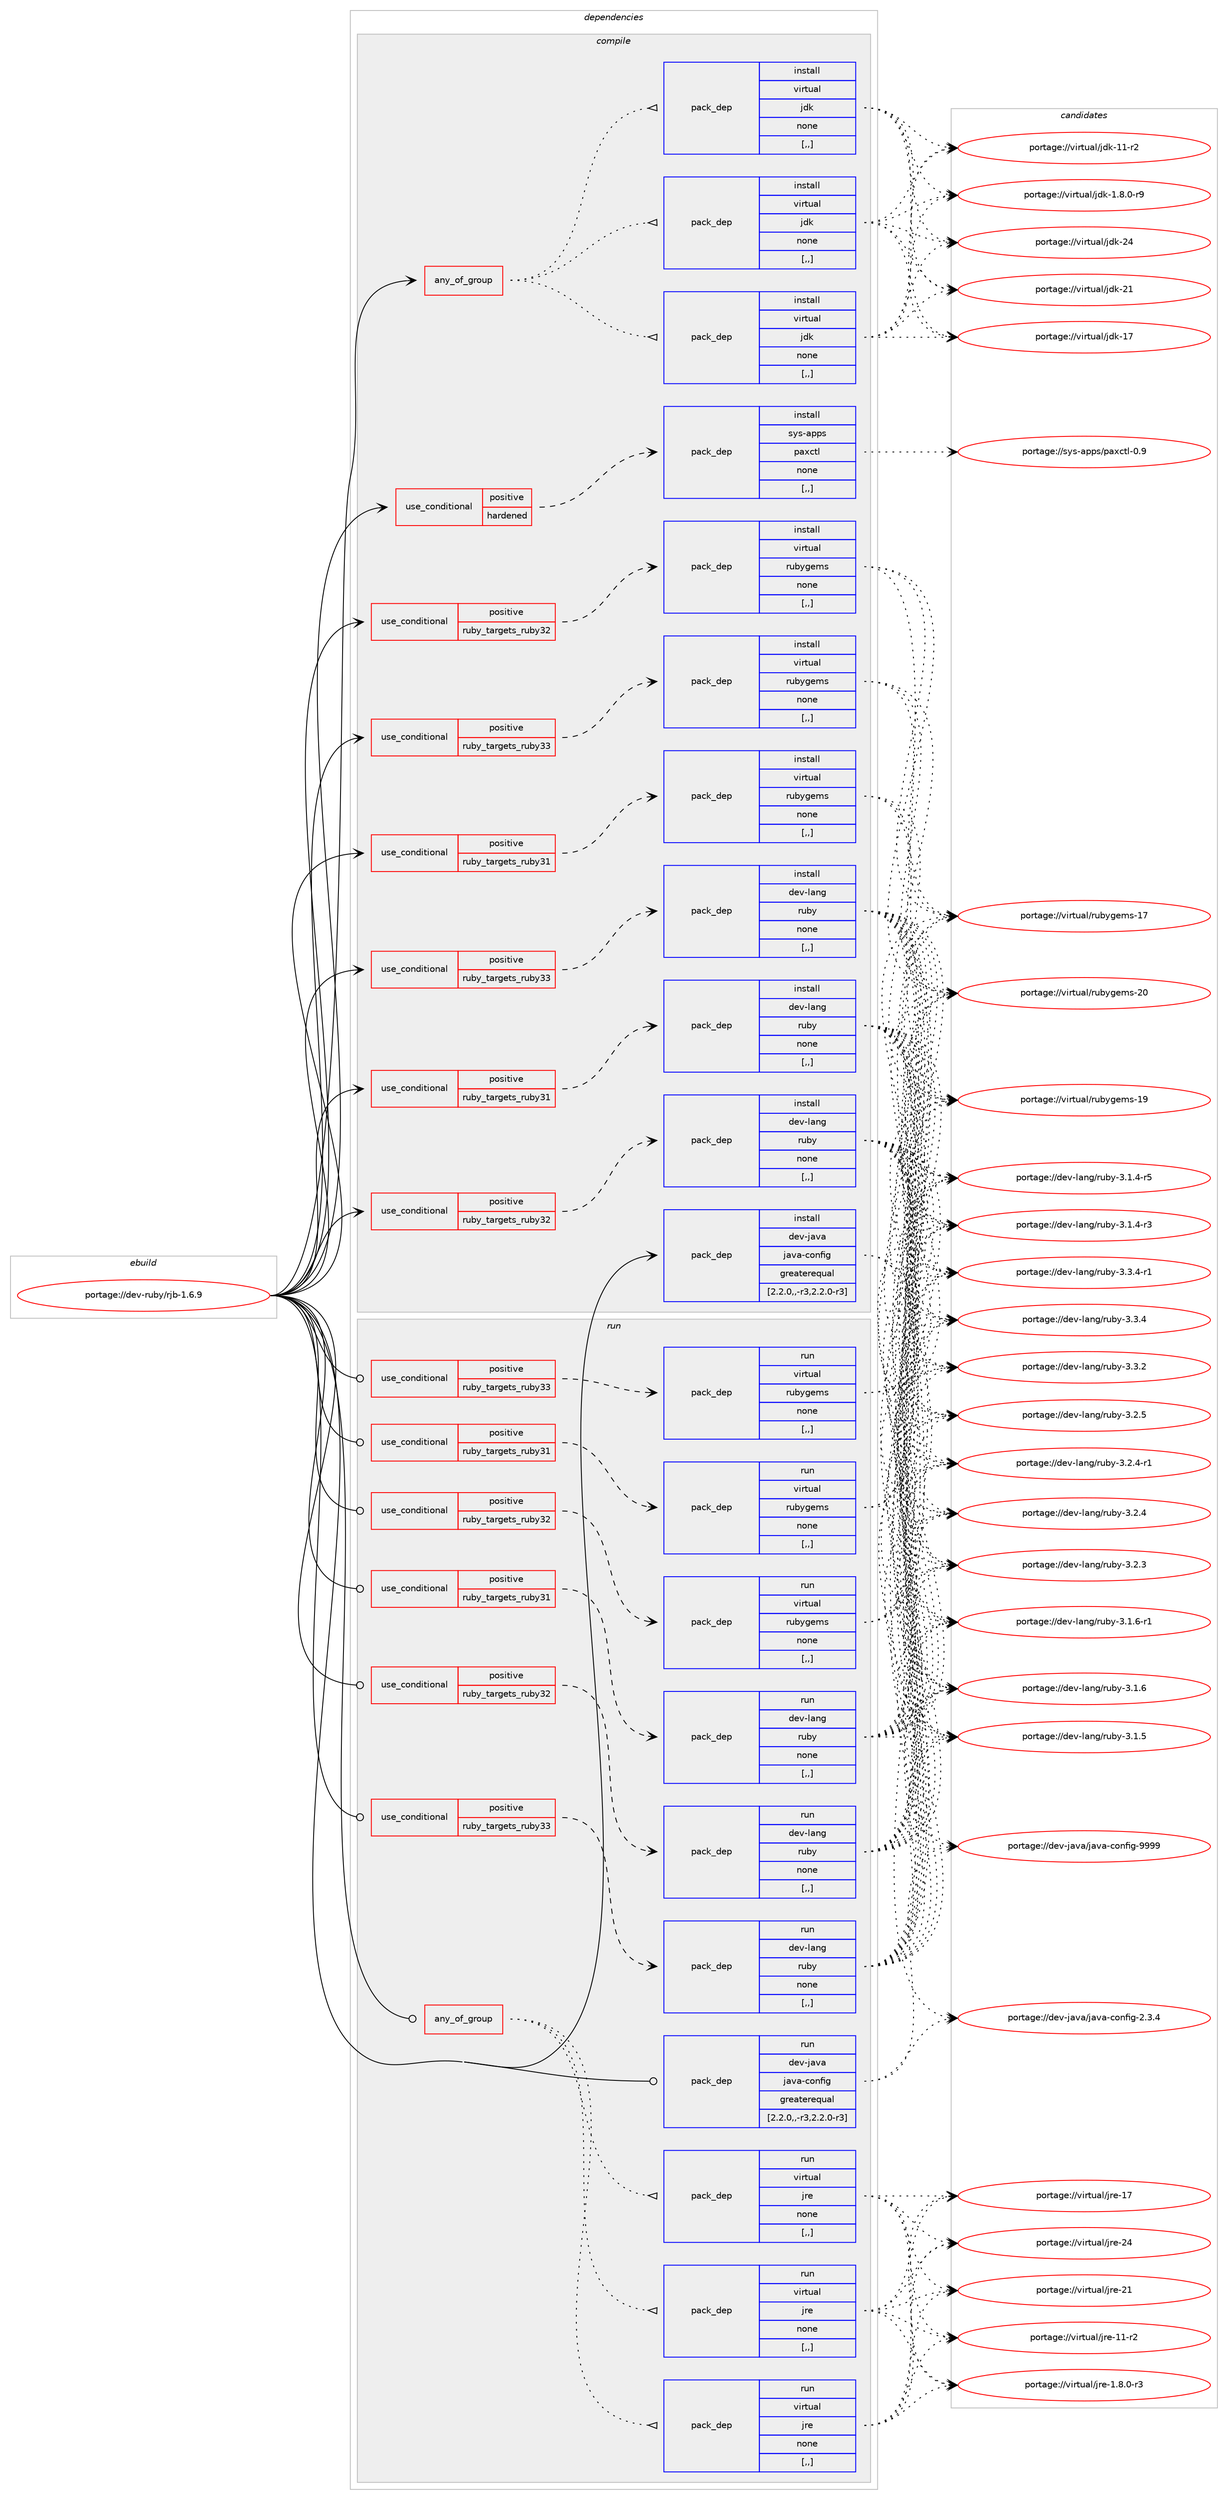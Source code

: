 digraph prolog {

# *************
# Graph options
# *************

newrank=true;
concentrate=true;
compound=true;
graph [rankdir=LR,fontname=Helvetica,fontsize=10,ranksep=1.5];#, ranksep=2.5, nodesep=0.2];
edge  [arrowhead=vee];
node  [fontname=Helvetica,fontsize=10];

# **********
# The ebuild
# **********

subgraph cluster_leftcol {
color=gray;
label=<<i>ebuild</i>>;
id [label="portage://dev-ruby/rjb-1.6.9", color=red, width=4, href="../dev-ruby/rjb-1.6.9.svg"];
}

# ****************
# The dependencies
# ****************

subgraph cluster_midcol {
color=gray;
label=<<i>dependencies</i>>;
subgraph cluster_compile {
fillcolor="#eeeeee";
style=filled;
label=<<i>compile</i>>;
subgraph any1207 {
dependency198738 [label=<<TABLE BORDER="0" CELLBORDER="1" CELLSPACING="0" CELLPADDING="4"><TR><TD CELLPADDING="10">any_of_group</TD></TR></TABLE>>, shape=none, color=red];subgraph pack142828 {
dependency198739 [label=<<TABLE BORDER="0" CELLBORDER="1" CELLSPACING="0" CELLPADDING="4" WIDTH="220"><TR><TD ROWSPAN="6" CELLPADDING="30">pack_dep</TD></TR><TR><TD WIDTH="110">install</TD></TR><TR><TD>virtual</TD></TR><TR><TD>jdk</TD></TR><TR><TD>none</TD></TR><TR><TD>[,,]</TD></TR></TABLE>>, shape=none, color=blue];
}
dependency198738:e -> dependency198739:w [weight=20,style="dotted",arrowhead="oinv"];
subgraph pack142829 {
dependency198740 [label=<<TABLE BORDER="0" CELLBORDER="1" CELLSPACING="0" CELLPADDING="4" WIDTH="220"><TR><TD ROWSPAN="6" CELLPADDING="30">pack_dep</TD></TR><TR><TD WIDTH="110">install</TD></TR><TR><TD>virtual</TD></TR><TR><TD>jdk</TD></TR><TR><TD>none</TD></TR><TR><TD>[,,]</TD></TR></TABLE>>, shape=none, color=blue];
}
dependency198738:e -> dependency198740:w [weight=20,style="dotted",arrowhead="oinv"];
subgraph pack142830 {
dependency198741 [label=<<TABLE BORDER="0" CELLBORDER="1" CELLSPACING="0" CELLPADDING="4" WIDTH="220"><TR><TD ROWSPAN="6" CELLPADDING="30">pack_dep</TD></TR><TR><TD WIDTH="110">install</TD></TR><TR><TD>virtual</TD></TR><TR><TD>jdk</TD></TR><TR><TD>none</TD></TR><TR><TD>[,,]</TD></TR></TABLE>>, shape=none, color=blue];
}
dependency198738:e -> dependency198741:w [weight=20,style="dotted",arrowhead="oinv"];
}
id:e -> dependency198738:w [weight=20,style="solid",arrowhead="vee"];
subgraph cond54553 {
dependency198742 [label=<<TABLE BORDER="0" CELLBORDER="1" CELLSPACING="0" CELLPADDING="4"><TR><TD ROWSPAN="3" CELLPADDING="10">use_conditional</TD></TR><TR><TD>positive</TD></TR><TR><TD>hardened</TD></TR></TABLE>>, shape=none, color=red];
subgraph pack142831 {
dependency198743 [label=<<TABLE BORDER="0" CELLBORDER="1" CELLSPACING="0" CELLPADDING="4" WIDTH="220"><TR><TD ROWSPAN="6" CELLPADDING="30">pack_dep</TD></TR><TR><TD WIDTH="110">install</TD></TR><TR><TD>sys-apps</TD></TR><TR><TD>paxctl</TD></TR><TR><TD>none</TD></TR><TR><TD>[,,]</TD></TR></TABLE>>, shape=none, color=blue];
}
dependency198742:e -> dependency198743:w [weight=20,style="dashed",arrowhead="vee"];
}
id:e -> dependency198742:w [weight=20,style="solid",arrowhead="vee"];
subgraph cond54554 {
dependency198744 [label=<<TABLE BORDER="0" CELLBORDER="1" CELLSPACING="0" CELLPADDING="4"><TR><TD ROWSPAN="3" CELLPADDING="10">use_conditional</TD></TR><TR><TD>positive</TD></TR><TR><TD>ruby_targets_ruby31</TD></TR></TABLE>>, shape=none, color=red];
subgraph pack142832 {
dependency198745 [label=<<TABLE BORDER="0" CELLBORDER="1" CELLSPACING="0" CELLPADDING="4" WIDTH="220"><TR><TD ROWSPAN="6" CELLPADDING="30">pack_dep</TD></TR><TR><TD WIDTH="110">install</TD></TR><TR><TD>dev-lang</TD></TR><TR><TD>ruby</TD></TR><TR><TD>none</TD></TR><TR><TD>[,,]</TD></TR></TABLE>>, shape=none, color=blue];
}
dependency198744:e -> dependency198745:w [weight=20,style="dashed",arrowhead="vee"];
}
id:e -> dependency198744:w [weight=20,style="solid",arrowhead="vee"];
subgraph cond54555 {
dependency198746 [label=<<TABLE BORDER="0" CELLBORDER="1" CELLSPACING="0" CELLPADDING="4"><TR><TD ROWSPAN="3" CELLPADDING="10">use_conditional</TD></TR><TR><TD>positive</TD></TR><TR><TD>ruby_targets_ruby31</TD></TR></TABLE>>, shape=none, color=red];
subgraph pack142833 {
dependency198747 [label=<<TABLE BORDER="0" CELLBORDER="1" CELLSPACING="0" CELLPADDING="4" WIDTH="220"><TR><TD ROWSPAN="6" CELLPADDING="30">pack_dep</TD></TR><TR><TD WIDTH="110">install</TD></TR><TR><TD>virtual</TD></TR><TR><TD>rubygems</TD></TR><TR><TD>none</TD></TR><TR><TD>[,,]</TD></TR></TABLE>>, shape=none, color=blue];
}
dependency198746:e -> dependency198747:w [weight=20,style="dashed",arrowhead="vee"];
}
id:e -> dependency198746:w [weight=20,style="solid",arrowhead="vee"];
subgraph cond54556 {
dependency198748 [label=<<TABLE BORDER="0" CELLBORDER="1" CELLSPACING="0" CELLPADDING="4"><TR><TD ROWSPAN="3" CELLPADDING="10">use_conditional</TD></TR><TR><TD>positive</TD></TR><TR><TD>ruby_targets_ruby32</TD></TR></TABLE>>, shape=none, color=red];
subgraph pack142834 {
dependency198749 [label=<<TABLE BORDER="0" CELLBORDER="1" CELLSPACING="0" CELLPADDING="4" WIDTH="220"><TR><TD ROWSPAN="6" CELLPADDING="30">pack_dep</TD></TR><TR><TD WIDTH="110">install</TD></TR><TR><TD>dev-lang</TD></TR><TR><TD>ruby</TD></TR><TR><TD>none</TD></TR><TR><TD>[,,]</TD></TR></TABLE>>, shape=none, color=blue];
}
dependency198748:e -> dependency198749:w [weight=20,style="dashed",arrowhead="vee"];
}
id:e -> dependency198748:w [weight=20,style="solid",arrowhead="vee"];
subgraph cond54557 {
dependency198750 [label=<<TABLE BORDER="0" CELLBORDER="1" CELLSPACING="0" CELLPADDING="4"><TR><TD ROWSPAN="3" CELLPADDING="10">use_conditional</TD></TR><TR><TD>positive</TD></TR><TR><TD>ruby_targets_ruby32</TD></TR></TABLE>>, shape=none, color=red];
subgraph pack142835 {
dependency198751 [label=<<TABLE BORDER="0" CELLBORDER="1" CELLSPACING="0" CELLPADDING="4" WIDTH="220"><TR><TD ROWSPAN="6" CELLPADDING="30">pack_dep</TD></TR><TR><TD WIDTH="110">install</TD></TR><TR><TD>virtual</TD></TR><TR><TD>rubygems</TD></TR><TR><TD>none</TD></TR><TR><TD>[,,]</TD></TR></TABLE>>, shape=none, color=blue];
}
dependency198750:e -> dependency198751:w [weight=20,style="dashed",arrowhead="vee"];
}
id:e -> dependency198750:w [weight=20,style="solid",arrowhead="vee"];
subgraph cond54558 {
dependency198752 [label=<<TABLE BORDER="0" CELLBORDER="1" CELLSPACING="0" CELLPADDING="4"><TR><TD ROWSPAN="3" CELLPADDING="10">use_conditional</TD></TR><TR><TD>positive</TD></TR><TR><TD>ruby_targets_ruby33</TD></TR></TABLE>>, shape=none, color=red];
subgraph pack142836 {
dependency198753 [label=<<TABLE BORDER="0" CELLBORDER="1" CELLSPACING="0" CELLPADDING="4" WIDTH="220"><TR><TD ROWSPAN="6" CELLPADDING="30">pack_dep</TD></TR><TR><TD WIDTH="110">install</TD></TR><TR><TD>dev-lang</TD></TR><TR><TD>ruby</TD></TR><TR><TD>none</TD></TR><TR><TD>[,,]</TD></TR></TABLE>>, shape=none, color=blue];
}
dependency198752:e -> dependency198753:w [weight=20,style="dashed",arrowhead="vee"];
}
id:e -> dependency198752:w [weight=20,style="solid",arrowhead="vee"];
subgraph cond54559 {
dependency198754 [label=<<TABLE BORDER="0" CELLBORDER="1" CELLSPACING="0" CELLPADDING="4"><TR><TD ROWSPAN="3" CELLPADDING="10">use_conditional</TD></TR><TR><TD>positive</TD></TR><TR><TD>ruby_targets_ruby33</TD></TR></TABLE>>, shape=none, color=red];
subgraph pack142837 {
dependency198755 [label=<<TABLE BORDER="0" CELLBORDER="1" CELLSPACING="0" CELLPADDING="4" WIDTH="220"><TR><TD ROWSPAN="6" CELLPADDING="30">pack_dep</TD></TR><TR><TD WIDTH="110">install</TD></TR><TR><TD>virtual</TD></TR><TR><TD>rubygems</TD></TR><TR><TD>none</TD></TR><TR><TD>[,,]</TD></TR></TABLE>>, shape=none, color=blue];
}
dependency198754:e -> dependency198755:w [weight=20,style="dashed",arrowhead="vee"];
}
id:e -> dependency198754:w [weight=20,style="solid",arrowhead="vee"];
subgraph pack142838 {
dependency198756 [label=<<TABLE BORDER="0" CELLBORDER="1" CELLSPACING="0" CELLPADDING="4" WIDTH="220"><TR><TD ROWSPAN="6" CELLPADDING="30">pack_dep</TD></TR><TR><TD WIDTH="110">install</TD></TR><TR><TD>dev-java</TD></TR><TR><TD>java-config</TD></TR><TR><TD>greaterequal</TD></TR><TR><TD>[2.2.0,,-r3,2.2.0-r3]</TD></TR></TABLE>>, shape=none, color=blue];
}
id:e -> dependency198756:w [weight=20,style="solid",arrowhead="vee"];
}
subgraph cluster_compileandrun {
fillcolor="#eeeeee";
style=filled;
label=<<i>compile and run</i>>;
}
subgraph cluster_run {
fillcolor="#eeeeee";
style=filled;
label=<<i>run</i>>;
subgraph any1208 {
dependency198757 [label=<<TABLE BORDER="0" CELLBORDER="1" CELLSPACING="0" CELLPADDING="4"><TR><TD CELLPADDING="10">any_of_group</TD></TR></TABLE>>, shape=none, color=red];subgraph pack142839 {
dependency198758 [label=<<TABLE BORDER="0" CELLBORDER="1" CELLSPACING="0" CELLPADDING="4" WIDTH="220"><TR><TD ROWSPAN="6" CELLPADDING="30">pack_dep</TD></TR><TR><TD WIDTH="110">run</TD></TR><TR><TD>virtual</TD></TR><TR><TD>jre</TD></TR><TR><TD>none</TD></TR><TR><TD>[,,]</TD></TR></TABLE>>, shape=none, color=blue];
}
dependency198757:e -> dependency198758:w [weight=20,style="dotted",arrowhead="oinv"];
subgraph pack142840 {
dependency198759 [label=<<TABLE BORDER="0" CELLBORDER="1" CELLSPACING="0" CELLPADDING="4" WIDTH="220"><TR><TD ROWSPAN="6" CELLPADDING="30">pack_dep</TD></TR><TR><TD WIDTH="110">run</TD></TR><TR><TD>virtual</TD></TR><TR><TD>jre</TD></TR><TR><TD>none</TD></TR><TR><TD>[,,]</TD></TR></TABLE>>, shape=none, color=blue];
}
dependency198757:e -> dependency198759:w [weight=20,style="dotted",arrowhead="oinv"];
subgraph pack142841 {
dependency198760 [label=<<TABLE BORDER="0" CELLBORDER="1" CELLSPACING="0" CELLPADDING="4" WIDTH="220"><TR><TD ROWSPAN="6" CELLPADDING="30">pack_dep</TD></TR><TR><TD WIDTH="110">run</TD></TR><TR><TD>virtual</TD></TR><TR><TD>jre</TD></TR><TR><TD>none</TD></TR><TR><TD>[,,]</TD></TR></TABLE>>, shape=none, color=blue];
}
dependency198757:e -> dependency198760:w [weight=20,style="dotted",arrowhead="oinv"];
}
id:e -> dependency198757:w [weight=20,style="solid",arrowhead="odot"];
subgraph cond54560 {
dependency198761 [label=<<TABLE BORDER="0" CELLBORDER="1" CELLSPACING="0" CELLPADDING="4"><TR><TD ROWSPAN="3" CELLPADDING="10">use_conditional</TD></TR><TR><TD>positive</TD></TR><TR><TD>ruby_targets_ruby31</TD></TR></TABLE>>, shape=none, color=red];
subgraph pack142842 {
dependency198762 [label=<<TABLE BORDER="0" CELLBORDER="1" CELLSPACING="0" CELLPADDING="4" WIDTH="220"><TR><TD ROWSPAN="6" CELLPADDING="30">pack_dep</TD></TR><TR><TD WIDTH="110">run</TD></TR><TR><TD>dev-lang</TD></TR><TR><TD>ruby</TD></TR><TR><TD>none</TD></TR><TR><TD>[,,]</TD></TR></TABLE>>, shape=none, color=blue];
}
dependency198761:e -> dependency198762:w [weight=20,style="dashed",arrowhead="vee"];
}
id:e -> dependency198761:w [weight=20,style="solid",arrowhead="odot"];
subgraph cond54561 {
dependency198763 [label=<<TABLE BORDER="0" CELLBORDER="1" CELLSPACING="0" CELLPADDING="4"><TR><TD ROWSPAN="3" CELLPADDING="10">use_conditional</TD></TR><TR><TD>positive</TD></TR><TR><TD>ruby_targets_ruby31</TD></TR></TABLE>>, shape=none, color=red];
subgraph pack142843 {
dependency198764 [label=<<TABLE BORDER="0" CELLBORDER="1" CELLSPACING="0" CELLPADDING="4" WIDTH="220"><TR><TD ROWSPAN="6" CELLPADDING="30">pack_dep</TD></TR><TR><TD WIDTH="110">run</TD></TR><TR><TD>virtual</TD></TR><TR><TD>rubygems</TD></TR><TR><TD>none</TD></TR><TR><TD>[,,]</TD></TR></TABLE>>, shape=none, color=blue];
}
dependency198763:e -> dependency198764:w [weight=20,style="dashed",arrowhead="vee"];
}
id:e -> dependency198763:w [weight=20,style="solid",arrowhead="odot"];
subgraph cond54562 {
dependency198765 [label=<<TABLE BORDER="0" CELLBORDER="1" CELLSPACING="0" CELLPADDING="4"><TR><TD ROWSPAN="3" CELLPADDING="10">use_conditional</TD></TR><TR><TD>positive</TD></TR><TR><TD>ruby_targets_ruby32</TD></TR></TABLE>>, shape=none, color=red];
subgraph pack142844 {
dependency198766 [label=<<TABLE BORDER="0" CELLBORDER="1" CELLSPACING="0" CELLPADDING="4" WIDTH="220"><TR><TD ROWSPAN="6" CELLPADDING="30">pack_dep</TD></TR><TR><TD WIDTH="110">run</TD></TR><TR><TD>dev-lang</TD></TR><TR><TD>ruby</TD></TR><TR><TD>none</TD></TR><TR><TD>[,,]</TD></TR></TABLE>>, shape=none, color=blue];
}
dependency198765:e -> dependency198766:w [weight=20,style="dashed",arrowhead="vee"];
}
id:e -> dependency198765:w [weight=20,style="solid",arrowhead="odot"];
subgraph cond54563 {
dependency198767 [label=<<TABLE BORDER="0" CELLBORDER="1" CELLSPACING="0" CELLPADDING="4"><TR><TD ROWSPAN="3" CELLPADDING="10">use_conditional</TD></TR><TR><TD>positive</TD></TR><TR><TD>ruby_targets_ruby32</TD></TR></TABLE>>, shape=none, color=red];
subgraph pack142845 {
dependency198768 [label=<<TABLE BORDER="0" CELLBORDER="1" CELLSPACING="0" CELLPADDING="4" WIDTH="220"><TR><TD ROWSPAN="6" CELLPADDING="30">pack_dep</TD></TR><TR><TD WIDTH="110">run</TD></TR><TR><TD>virtual</TD></TR><TR><TD>rubygems</TD></TR><TR><TD>none</TD></TR><TR><TD>[,,]</TD></TR></TABLE>>, shape=none, color=blue];
}
dependency198767:e -> dependency198768:w [weight=20,style="dashed",arrowhead="vee"];
}
id:e -> dependency198767:w [weight=20,style="solid",arrowhead="odot"];
subgraph cond54564 {
dependency198769 [label=<<TABLE BORDER="0" CELLBORDER="1" CELLSPACING="0" CELLPADDING="4"><TR><TD ROWSPAN="3" CELLPADDING="10">use_conditional</TD></TR><TR><TD>positive</TD></TR><TR><TD>ruby_targets_ruby33</TD></TR></TABLE>>, shape=none, color=red];
subgraph pack142846 {
dependency198770 [label=<<TABLE BORDER="0" CELLBORDER="1" CELLSPACING="0" CELLPADDING="4" WIDTH="220"><TR><TD ROWSPAN="6" CELLPADDING="30">pack_dep</TD></TR><TR><TD WIDTH="110">run</TD></TR><TR><TD>dev-lang</TD></TR><TR><TD>ruby</TD></TR><TR><TD>none</TD></TR><TR><TD>[,,]</TD></TR></TABLE>>, shape=none, color=blue];
}
dependency198769:e -> dependency198770:w [weight=20,style="dashed",arrowhead="vee"];
}
id:e -> dependency198769:w [weight=20,style="solid",arrowhead="odot"];
subgraph cond54565 {
dependency198771 [label=<<TABLE BORDER="0" CELLBORDER="1" CELLSPACING="0" CELLPADDING="4"><TR><TD ROWSPAN="3" CELLPADDING="10">use_conditional</TD></TR><TR><TD>positive</TD></TR><TR><TD>ruby_targets_ruby33</TD></TR></TABLE>>, shape=none, color=red];
subgraph pack142847 {
dependency198772 [label=<<TABLE BORDER="0" CELLBORDER="1" CELLSPACING="0" CELLPADDING="4" WIDTH="220"><TR><TD ROWSPAN="6" CELLPADDING="30">pack_dep</TD></TR><TR><TD WIDTH="110">run</TD></TR><TR><TD>virtual</TD></TR><TR><TD>rubygems</TD></TR><TR><TD>none</TD></TR><TR><TD>[,,]</TD></TR></TABLE>>, shape=none, color=blue];
}
dependency198771:e -> dependency198772:w [weight=20,style="dashed",arrowhead="vee"];
}
id:e -> dependency198771:w [weight=20,style="solid",arrowhead="odot"];
subgraph pack142848 {
dependency198773 [label=<<TABLE BORDER="0" CELLBORDER="1" CELLSPACING="0" CELLPADDING="4" WIDTH="220"><TR><TD ROWSPAN="6" CELLPADDING="30">pack_dep</TD></TR><TR><TD WIDTH="110">run</TD></TR><TR><TD>dev-java</TD></TR><TR><TD>java-config</TD></TR><TR><TD>greaterequal</TD></TR><TR><TD>[2.2.0,,-r3,2.2.0-r3]</TD></TR></TABLE>>, shape=none, color=blue];
}
id:e -> dependency198773:w [weight=20,style="solid",arrowhead="odot"];
}
}

# **************
# The candidates
# **************

subgraph cluster_choices {
rank=same;
color=gray;
label=<<i>candidates</i>>;

subgraph choice142828 {
color=black;
nodesep=1;
choice1181051141161179710847106100107455052 [label="portage://virtual/jdk-24", color=red, width=4,href="../virtual/jdk-24.svg"];
choice1181051141161179710847106100107455049 [label="portage://virtual/jdk-21", color=red, width=4,href="../virtual/jdk-21.svg"];
choice1181051141161179710847106100107454955 [label="portage://virtual/jdk-17", color=red, width=4,href="../virtual/jdk-17.svg"];
choice11810511411611797108471061001074549494511450 [label="portage://virtual/jdk-11-r2", color=red, width=4,href="../virtual/jdk-11-r2.svg"];
choice11810511411611797108471061001074549465646484511457 [label="portage://virtual/jdk-1.8.0-r9", color=red, width=4,href="../virtual/jdk-1.8.0-r9.svg"];
dependency198739:e -> choice1181051141161179710847106100107455052:w [style=dotted,weight="100"];
dependency198739:e -> choice1181051141161179710847106100107455049:w [style=dotted,weight="100"];
dependency198739:e -> choice1181051141161179710847106100107454955:w [style=dotted,weight="100"];
dependency198739:e -> choice11810511411611797108471061001074549494511450:w [style=dotted,weight="100"];
dependency198739:e -> choice11810511411611797108471061001074549465646484511457:w [style=dotted,weight="100"];
}
subgraph choice142829 {
color=black;
nodesep=1;
choice1181051141161179710847106100107455052 [label="portage://virtual/jdk-24", color=red, width=4,href="../virtual/jdk-24.svg"];
choice1181051141161179710847106100107455049 [label="portage://virtual/jdk-21", color=red, width=4,href="../virtual/jdk-21.svg"];
choice1181051141161179710847106100107454955 [label="portage://virtual/jdk-17", color=red, width=4,href="../virtual/jdk-17.svg"];
choice11810511411611797108471061001074549494511450 [label="portage://virtual/jdk-11-r2", color=red, width=4,href="../virtual/jdk-11-r2.svg"];
choice11810511411611797108471061001074549465646484511457 [label="portage://virtual/jdk-1.8.0-r9", color=red, width=4,href="../virtual/jdk-1.8.0-r9.svg"];
dependency198740:e -> choice1181051141161179710847106100107455052:w [style=dotted,weight="100"];
dependency198740:e -> choice1181051141161179710847106100107455049:w [style=dotted,weight="100"];
dependency198740:e -> choice1181051141161179710847106100107454955:w [style=dotted,weight="100"];
dependency198740:e -> choice11810511411611797108471061001074549494511450:w [style=dotted,weight="100"];
dependency198740:e -> choice11810511411611797108471061001074549465646484511457:w [style=dotted,weight="100"];
}
subgraph choice142830 {
color=black;
nodesep=1;
choice1181051141161179710847106100107455052 [label="portage://virtual/jdk-24", color=red, width=4,href="../virtual/jdk-24.svg"];
choice1181051141161179710847106100107455049 [label="portage://virtual/jdk-21", color=red, width=4,href="../virtual/jdk-21.svg"];
choice1181051141161179710847106100107454955 [label="portage://virtual/jdk-17", color=red, width=4,href="../virtual/jdk-17.svg"];
choice11810511411611797108471061001074549494511450 [label="portage://virtual/jdk-11-r2", color=red, width=4,href="../virtual/jdk-11-r2.svg"];
choice11810511411611797108471061001074549465646484511457 [label="portage://virtual/jdk-1.8.0-r9", color=red, width=4,href="../virtual/jdk-1.8.0-r9.svg"];
dependency198741:e -> choice1181051141161179710847106100107455052:w [style=dotted,weight="100"];
dependency198741:e -> choice1181051141161179710847106100107455049:w [style=dotted,weight="100"];
dependency198741:e -> choice1181051141161179710847106100107454955:w [style=dotted,weight="100"];
dependency198741:e -> choice11810511411611797108471061001074549494511450:w [style=dotted,weight="100"];
dependency198741:e -> choice11810511411611797108471061001074549465646484511457:w [style=dotted,weight="100"];
}
subgraph choice142831 {
color=black;
nodesep=1;
choice115121115459711211211547112971209911610845484657 [label="portage://sys-apps/paxctl-0.9", color=red, width=4,href="../sys-apps/paxctl-0.9.svg"];
dependency198743:e -> choice115121115459711211211547112971209911610845484657:w [style=dotted,weight="100"];
}
subgraph choice142832 {
color=black;
nodesep=1;
choice100101118451089711010347114117981214551465146524511449 [label="portage://dev-lang/ruby-3.3.4-r1", color=red, width=4,href="../dev-lang/ruby-3.3.4-r1.svg"];
choice10010111845108971101034711411798121455146514652 [label="portage://dev-lang/ruby-3.3.4", color=red, width=4,href="../dev-lang/ruby-3.3.4.svg"];
choice10010111845108971101034711411798121455146514650 [label="portage://dev-lang/ruby-3.3.2", color=red, width=4,href="../dev-lang/ruby-3.3.2.svg"];
choice10010111845108971101034711411798121455146504653 [label="portage://dev-lang/ruby-3.2.5", color=red, width=4,href="../dev-lang/ruby-3.2.5.svg"];
choice100101118451089711010347114117981214551465046524511449 [label="portage://dev-lang/ruby-3.2.4-r1", color=red, width=4,href="../dev-lang/ruby-3.2.4-r1.svg"];
choice10010111845108971101034711411798121455146504652 [label="portage://dev-lang/ruby-3.2.4", color=red, width=4,href="../dev-lang/ruby-3.2.4.svg"];
choice10010111845108971101034711411798121455146504651 [label="portage://dev-lang/ruby-3.2.3", color=red, width=4,href="../dev-lang/ruby-3.2.3.svg"];
choice100101118451089711010347114117981214551464946544511449 [label="portage://dev-lang/ruby-3.1.6-r1", color=red, width=4,href="../dev-lang/ruby-3.1.6-r1.svg"];
choice10010111845108971101034711411798121455146494654 [label="portage://dev-lang/ruby-3.1.6", color=red, width=4,href="../dev-lang/ruby-3.1.6.svg"];
choice10010111845108971101034711411798121455146494653 [label="portage://dev-lang/ruby-3.1.5", color=red, width=4,href="../dev-lang/ruby-3.1.5.svg"];
choice100101118451089711010347114117981214551464946524511453 [label="portage://dev-lang/ruby-3.1.4-r5", color=red, width=4,href="../dev-lang/ruby-3.1.4-r5.svg"];
choice100101118451089711010347114117981214551464946524511451 [label="portage://dev-lang/ruby-3.1.4-r3", color=red, width=4,href="../dev-lang/ruby-3.1.4-r3.svg"];
dependency198745:e -> choice100101118451089711010347114117981214551465146524511449:w [style=dotted,weight="100"];
dependency198745:e -> choice10010111845108971101034711411798121455146514652:w [style=dotted,weight="100"];
dependency198745:e -> choice10010111845108971101034711411798121455146514650:w [style=dotted,weight="100"];
dependency198745:e -> choice10010111845108971101034711411798121455146504653:w [style=dotted,weight="100"];
dependency198745:e -> choice100101118451089711010347114117981214551465046524511449:w [style=dotted,weight="100"];
dependency198745:e -> choice10010111845108971101034711411798121455146504652:w [style=dotted,weight="100"];
dependency198745:e -> choice10010111845108971101034711411798121455146504651:w [style=dotted,weight="100"];
dependency198745:e -> choice100101118451089711010347114117981214551464946544511449:w [style=dotted,weight="100"];
dependency198745:e -> choice10010111845108971101034711411798121455146494654:w [style=dotted,weight="100"];
dependency198745:e -> choice10010111845108971101034711411798121455146494653:w [style=dotted,weight="100"];
dependency198745:e -> choice100101118451089711010347114117981214551464946524511453:w [style=dotted,weight="100"];
dependency198745:e -> choice100101118451089711010347114117981214551464946524511451:w [style=dotted,weight="100"];
}
subgraph choice142833 {
color=black;
nodesep=1;
choice118105114116117971084711411798121103101109115455048 [label="portage://virtual/rubygems-20", color=red, width=4,href="../virtual/rubygems-20.svg"];
choice118105114116117971084711411798121103101109115454957 [label="portage://virtual/rubygems-19", color=red, width=4,href="../virtual/rubygems-19.svg"];
choice118105114116117971084711411798121103101109115454955 [label="portage://virtual/rubygems-17", color=red, width=4,href="../virtual/rubygems-17.svg"];
dependency198747:e -> choice118105114116117971084711411798121103101109115455048:w [style=dotted,weight="100"];
dependency198747:e -> choice118105114116117971084711411798121103101109115454957:w [style=dotted,weight="100"];
dependency198747:e -> choice118105114116117971084711411798121103101109115454955:w [style=dotted,weight="100"];
}
subgraph choice142834 {
color=black;
nodesep=1;
choice100101118451089711010347114117981214551465146524511449 [label="portage://dev-lang/ruby-3.3.4-r1", color=red, width=4,href="../dev-lang/ruby-3.3.4-r1.svg"];
choice10010111845108971101034711411798121455146514652 [label="portage://dev-lang/ruby-3.3.4", color=red, width=4,href="../dev-lang/ruby-3.3.4.svg"];
choice10010111845108971101034711411798121455146514650 [label="portage://dev-lang/ruby-3.3.2", color=red, width=4,href="../dev-lang/ruby-3.3.2.svg"];
choice10010111845108971101034711411798121455146504653 [label="portage://dev-lang/ruby-3.2.5", color=red, width=4,href="../dev-lang/ruby-3.2.5.svg"];
choice100101118451089711010347114117981214551465046524511449 [label="portage://dev-lang/ruby-3.2.4-r1", color=red, width=4,href="../dev-lang/ruby-3.2.4-r1.svg"];
choice10010111845108971101034711411798121455146504652 [label="portage://dev-lang/ruby-3.2.4", color=red, width=4,href="../dev-lang/ruby-3.2.4.svg"];
choice10010111845108971101034711411798121455146504651 [label="portage://dev-lang/ruby-3.2.3", color=red, width=4,href="../dev-lang/ruby-3.2.3.svg"];
choice100101118451089711010347114117981214551464946544511449 [label="portage://dev-lang/ruby-3.1.6-r1", color=red, width=4,href="../dev-lang/ruby-3.1.6-r1.svg"];
choice10010111845108971101034711411798121455146494654 [label="portage://dev-lang/ruby-3.1.6", color=red, width=4,href="../dev-lang/ruby-3.1.6.svg"];
choice10010111845108971101034711411798121455146494653 [label="portage://dev-lang/ruby-3.1.5", color=red, width=4,href="../dev-lang/ruby-3.1.5.svg"];
choice100101118451089711010347114117981214551464946524511453 [label="portage://dev-lang/ruby-3.1.4-r5", color=red, width=4,href="../dev-lang/ruby-3.1.4-r5.svg"];
choice100101118451089711010347114117981214551464946524511451 [label="portage://dev-lang/ruby-3.1.4-r3", color=red, width=4,href="../dev-lang/ruby-3.1.4-r3.svg"];
dependency198749:e -> choice100101118451089711010347114117981214551465146524511449:w [style=dotted,weight="100"];
dependency198749:e -> choice10010111845108971101034711411798121455146514652:w [style=dotted,weight="100"];
dependency198749:e -> choice10010111845108971101034711411798121455146514650:w [style=dotted,weight="100"];
dependency198749:e -> choice10010111845108971101034711411798121455146504653:w [style=dotted,weight="100"];
dependency198749:e -> choice100101118451089711010347114117981214551465046524511449:w [style=dotted,weight="100"];
dependency198749:e -> choice10010111845108971101034711411798121455146504652:w [style=dotted,weight="100"];
dependency198749:e -> choice10010111845108971101034711411798121455146504651:w [style=dotted,weight="100"];
dependency198749:e -> choice100101118451089711010347114117981214551464946544511449:w [style=dotted,weight="100"];
dependency198749:e -> choice10010111845108971101034711411798121455146494654:w [style=dotted,weight="100"];
dependency198749:e -> choice10010111845108971101034711411798121455146494653:w [style=dotted,weight="100"];
dependency198749:e -> choice100101118451089711010347114117981214551464946524511453:w [style=dotted,weight="100"];
dependency198749:e -> choice100101118451089711010347114117981214551464946524511451:w [style=dotted,weight="100"];
}
subgraph choice142835 {
color=black;
nodesep=1;
choice118105114116117971084711411798121103101109115455048 [label="portage://virtual/rubygems-20", color=red, width=4,href="../virtual/rubygems-20.svg"];
choice118105114116117971084711411798121103101109115454957 [label="portage://virtual/rubygems-19", color=red, width=4,href="../virtual/rubygems-19.svg"];
choice118105114116117971084711411798121103101109115454955 [label="portage://virtual/rubygems-17", color=red, width=4,href="../virtual/rubygems-17.svg"];
dependency198751:e -> choice118105114116117971084711411798121103101109115455048:w [style=dotted,weight="100"];
dependency198751:e -> choice118105114116117971084711411798121103101109115454957:w [style=dotted,weight="100"];
dependency198751:e -> choice118105114116117971084711411798121103101109115454955:w [style=dotted,weight="100"];
}
subgraph choice142836 {
color=black;
nodesep=1;
choice100101118451089711010347114117981214551465146524511449 [label="portage://dev-lang/ruby-3.3.4-r1", color=red, width=4,href="../dev-lang/ruby-3.3.4-r1.svg"];
choice10010111845108971101034711411798121455146514652 [label="portage://dev-lang/ruby-3.3.4", color=red, width=4,href="../dev-lang/ruby-3.3.4.svg"];
choice10010111845108971101034711411798121455146514650 [label="portage://dev-lang/ruby-3.3.2", color=red, width=4,href="../dev-lang/ruby-3.3.2.svg"];
choice10010111845108971101034711411798121455146504653 [label="portage://dev-lang/ruby-3.2.5", color=red, width=4,href="../dev-lang/ruby-3.2.5.svg"];
choice100101118451089711010347114117981214551465046524511449 [label="portage://dev-lang/ruby-3.2.4-r1", color=red, width=4,href="../dev-lang/ruby-3.2.4-r1.svg"];
choice10010111845108971101034711411798121455146504652 [label="portage://dev-lang/ruby-3.2.4", color=red, width=4,href="../dev-lang/ruby-3.2.4.svg"];
choice10010111845108971101034711411798121455146504651 [label="portage://dev-lang/ruby-3.2.3", color=red, width=4,href="../dev-lang/ruby-3.2.3.svg"];
choice100101118451089711010347114117981214551464946544511449 [label="portage://dev-lang/ruby-3.1.6-r1", color=red, width=4,href="../dev-lang/ruby-3.1.6-r1.svg"];
choice10010111845108971101034711411798121455146494654 [label="portage://dev-lang/ruby-3.1.6", color=red, width=4,href="../dev-lang/ruby-3.1.6.svg"];
choice10010111845108971101034711411798121455146494653 [label="portage://dev-lang/ruby-3.1.5", color=red, width=4,href="../dev-lang/ruby-3.1.5.svg"];
choice100101118451089711010347114117981214551464946524511453 [label="portage://dev-lang/ruby-3.1.4-r5", color=red, width=4,href="../dev-lang/ruby-3.1.4-r5.svg"];
choice100101118451089711010347114117981214551464946524511451 [label="portage://dev-lang/ruby-3.1.4-r3", color=red, width=4,href="../dev-lang/ruby-3.1.4-r3.svg"];
dependency198753:e -> choice100101118451089711010347114117981214551465146524511449:w [style=dotted,weight="100"];
dependency198753:e -> choice10010111845108971101034711411798121455146514652:w [style=dotted,weight="100"];
dependency198753:e -> choice10010111845108971101034711411798121455146514650:w [style=dotted,weight="100"];
dependency198753:e -> choice10010111845108971101034711411798121455146504653:w [style=dotted,weight="100"];
dependency198753:e -> choice100101118451089711010347114117981214551465046524511449:w [style=dotted,weight="100"];
dependency198753:e -> choice10010111845108971101034711411798121455146504652:w [style=dotted,weight="100"];
dependency198753:e -> choice10010111845108971101034711411798121455146504651:w [style=dotted,weight="100"];
dependency198753:e -> choice100101118451089711010347114117981214551464946544511449:w [style=dotted,weight="100"];
dependency198753:e -> choice10010111845108971101034711411798121455146494654:w [style=dotted,weight="100"];
dependency198753:e -> choice10010111845108971101034711411798121455146494653:w [style=dotted,weight="100"];
dependency198753:e -> choice100101118451089711010347114117981214551464946524511453:w [style=dotted,weight="100"];
dependency198753:e -> choice100101118451089711010347114117981214551464946524511451:w [style=dotted,weight="100"];
}
subgraph choice142837 {
color=black;
nodesep=1;
choice118105114116117971084711411798121103101109115455048 [label="portage://virtual/rubygems-20", color=red, width=4,href="../virtual/rubygems-20.svg"];
choice118105114116117971084711411798121103101109115454957 [label="portage://virtual/rubygems-19", color=red, width=4,href="../virtual/rubygems-19.svg"];
choice118105114116117971084711411798121103101109115454955 [label="portage://virtual/rubygems-17", color=red, width=4,href="../virtual/rubygems-17.svg"];
dependency198755:e -> choice118105114116117971084711411798121103101109115455048:w [style=dotted,weight="100"];
dependency198755:e -> choice118105114116117971084711411798121103101109115454957:w [style=dotted,weight="100"];
dependency198755:e -> choice118105114116117971084711411798121103101109115454955:w [style=dotted,weight="100"];
}
subgraph choice142838 {
color=black;
nodesep=1;
choice10010111845106971189747106971189745991111101021051034557575757 [label="portage://dev-java/java-config-9999", color=red, width=4,href="../dev-java/java-config-9999.svg"];
choice1001011184510697118974710697118974599111110102105103455046514652 [label="portage://dev-java/java-config-2.3.4", color=red, width=4,href="../dev-java/java-config-2.3.4.svg"];
dependency198756:e -> choice10010111845106971189747106971189745991111101021051034557575757:w [style=dotted,weight="100"];
dependency198756:e -> choice1001011184510697118974710697118974599111110102105103455046514652:w [style=dotted,weight="100"];
}
subgraph choice142839 {
color=black;
nodesep=1;
choice1181051141161179710847106114101455052 [label="portage://virtual/jre-24", color=red, width=4,href="../virtual/jre-24.svg"];
choice1181051141161179710847106114101455049 [label="portage://virtual/jre-21", color=red, width=4,href="../virtual/jre-21.svg"];
choice1181051141161179710847106114101454955 [label="portage://virtual/jre-17", color=red, width=4,href="../virtual/jre-17.svg"];
choice11810511411611797108471061141014549494511450 [label="portage://virtual/jre-11-r2", color=red, width=4,href="../virtual/jre-11-r2.svg"];
choice11810511411611797108471061141014549465646484511451 [label="portage://virtual/jre-1.8.0-r3", color=red, width=4,href="../virtual/jre-1.8.0-r3.svg"];
dependency198758:e -> choice1181051141161179710847106114101455052:w [style=dotted,weight="100"];
dependency198758:e -> choice1181051141161179710847106114101455049:w [style=dotted,weight="100"];
dependency198758:e -> choice1181051141161179710847106114101454955:w [style=dotted,weight="100"];
dependency198758:e -> choice11810511411611797108471061141014549494511450:w [style=dotted,weight="100"];
dependency198758:e -> choice11810511411611797108471061141014549465646484511451:w [style=dotted,weight="100"];
}
subgraph choice142840 {
color=black;
nodesep=1;
choice1181051141161179710847106114101455052 [label="portage://virtual/jre-24", color=red, width=4,href="../virtual/jre-24.svg"];
choice1181051141161179710847106114101455049 [label="portage://virtual/jre-21", color=red, width=4,href="../virtual/jre-21.svg"];
choice1181051141161179710847106114101454955 [label="portage://virtual/jre-17", color=red, width=4,href="../virtual/jre-17.svg"];
choice11810511411611797108471061141014549494511450 [label="portage://virtual/jre-11-r2", color=red, width=4,href="../virtual/jre-11-r2.svg"];
choice11810511411611797108471061141014549465646484511451 [label="portage://virtual/jre-1.8.0-r3", color=red, width=4,href="../virtual/jre-1.8.0-r3.svg"];
dependency198759:e -> choice1181051141161179710847106114101455052:w [style=dotted,weight="100"];
dependency198759:e -> choice1181051141161179710847106114101455049:w [style=dotted,weight="100"];
dependency198759:e -> choice1181051141161179710847106114101454955:w [style=dotted,weight="100"];
dependency198759:e -> choice11810511411611797108471061141014549494511450:w [style=dotted,weight="100"];
dependency198759:e -> choice11810511411611797108471061141014549465646484511451:w [style=dotted,weight="100"];
}
subgraph choice142841 {
color=black;
nodesep=1;
choice1181051141161179710847106114101455052 [label="portage://virtual/jre-24", color=red, width=4,href="../virtual/jre-24.svg"];
choice1181051141161179710847106114101455049 [label="portage://virtual/jre-21", color=red, width=4,href="../virtual/jre-21.svg"];
choice1181051141161179710847106114101454955 [label="portage://virtual/jre-17", color=red, width=4,href="../virtual/jre-17.svg"];
choice11810511411611797108471061141014549494511450 [label="portage://virtual/jre-11-r2", color=red, width=4,href="../virtual/jre-11-r2.svg"];
choice11810511411611797108471061141014549465646484511451 [label="portage://virtual/jre-1.8.0-r3", color=red, width=4,href="../virtual/jre-1.8.0-r3.svg"];
dependency198760:e -> choice1181051141161179710847106114101455052:w [style=dotted,weight="100"];
dependency198760:e -> choice1181051141161179710847106114101455049:w [style=dotted,weight="100"];
dependency198760:e -> choice1181051141161179710847106114101454955:w [style=dotted,weight="100"];
dependency198760:e -> choice11810511411611797108471061141014549494511450:w [style=dotted,weight="100"];
dependency198760:e -> choice11810511411611797108471061141014549465646484511451:w [style=dotted,weight="100"];
}
subgraph choice142842 {
color=black;
nodesep=1;
choice100101118451089711010347114117981214551465146524511449 [label="portage://dev-lang/ruby-3.3.4-r1", color=red, width=4,href="../dev-lang/ruby-3.3.4-r1.svg"];
choice10010111845108971101034711411798121455146514652 [label="portage://dev-lang/ruby-3.3.4", color=red, width=4,href="../dev-lang/ruby-3.3.4.svg"];
choice10010111845108971101034711411798121455146514650 [label="portage://dev-lang/ruby-3.3.2", color=red, width=4,href="../dev-lang/ruby-3.3.2.svg"];
choice10010111845108971101034711411798121455146504653 [label="portage://dev-lang/ruby-3.2.5", color=red, width=4,href="../dev-lang/ruby-3.2.5.svg"];
choice100101118451089711010347114117981214551465046524511449 [label="portage://dev-lang/ruby-3.2.4-r1", color=red, width=4,href="../dev-lang/ruby-3.2.4-r1.svg"];
choice10010111845108971101034711411798121455146504652 [label="portage://dev-lang/ruby-3.2.4", color=red, width=4,href="../dev-lang/ruby-3.2.4.svg"];
choice10010111845108971101034711411798121455146504651 [label="portage://dev-lang/ruby-3.2.3", color=red, width=4,href="../dev-lang/ruby-3.2.3.svg"];
choice100101118451089711010347114117981214551464946544511449 [label="portage://dev-lang/ruby-3.1.6-r1", color=red, width=4,href="../dev-lang/ruby-3.1.6-r1.svg"];
choice10010111845108971101034711411798121455146494654 [label="portage://dev-lang/ruby-3.1.6", color=red, width=4,href="../dev-lang/ruby-3.1.6.svg"];
choice10010111845108971101034711411798121455146494653 [label="portage://dev-lang/ruby-3.1.5", color=red, width=4,href="../dev-lang/ruby-3.1.5.svg"];
choice100101118451089711010347114117981214551464946524511453 [label="portage://dev-lang/ruby-3.1.4-r5", color=red, width=4,href="../dev-lang/ruby-3.1.4-r5.svg"];
choice100101118451089711010347114117981214551464946524511451 [label="portage://dev-lang/ruby-3.1.4-r3", color=red, width=4,href="../dev-lang/ruby-3.1.4-r3.svg"];
dependency198762:e -> choice100101118451089711010347114117981214551465146524511449:w [style=dotted,weight="100"];
dependency198762:e -> choice10010111845108971101034711411798121455146514652:w [style=dotted,weight="100"];
dependency198762:e -> choice10010111845108971101034711411798121455146514650:w [style=dotted,weight="100"];
dependency198762:e -> choice10010111845108971101034711411798121455146504653:w [style=dotted,weight="100"];
dependency198762:e -> choice100101118451089711010347114117981214551465046524511449:w [style=dotted,weight="100"];
dependency198762:e -> choice10010111845108971101034711411798121455146504652:w [style=dotted,weight="100"];
dependency198762:e -> choice10010111845108971101034711411798121455146504651:w [style=dotted,weight="100"];
dependency198762:e -> choice100101118451089711010347114117981214551464946544511449:w [style=dotted,weight="100"];
dependency198762:e -> choice10010111845108971101034711411798121455146494654:w [style=dotted,weight="100"];
dependency198762:e -> choice10010111845108971101034711411798121455146494653:w [style=dotted,weight="100"];
dependency198762:e -> choice100101118451089711010347114117981214551464946524511453:w [style=dotted,weight="100"];
dependency198762:e -> choice100101118451089711010347114117981214551464946524511451:w [style=dotted,weight="100"];
}
subgraph choice142843 {
color=black;
nodesep=1;
choice118105114116117971084711411798121103101109115455048 [label="portage://virtual/rubygems-20", color=red, width=4,href="../virtual/rubygems-20.svg"];
choice118105114116117971084711411798121103101109115454957 [label="portage://virtual/rubygems-19", color=red, width=4,href="../virtual/rubygems-19.svg"];
choice118105114116117971084711411798121103101109115454955 [label="portage://virtual/rubygems-17", color=red, width=4,href="../virtual/rubygems-17.svg"];
dependency198764:e -> choice118105114116117971084711411798121103101109115455048:w [style=dotted,weight="100"];
dependency198764:e -> choice118105114116117971084711411798121103101109115454957:w [style=dotted,weight="100"];
dependency198764:e -> choice118105114116117971084711411798121103101109115454955:w [style=dotted,weight="100"];
}
subgraph choice142844 {
color=black;
nodesep=1;
choice100101118451089711010347114117981214551465146524511449 [label="portage://dev-lang/ruby-3.3.4-r1", color=red, width=4,href="../dev-lang/ruby-3.3.4-r1.svg"];
choice10010111845108971101034711411798121455146514652 [label="portage://dev-lang/ruby-3.3.4", color=red, width=4,href="../dev-lang/ruby-3.3.4.svg"];
choice10010111845108971101034711411798121455146514650 [label="portage://dev-lang/ruby-3.3.2", color=red, width=4,href="../dev-lang/ruby-3.3.2.svg"];
choice10010111845108971101034711411798121455146504653 [label="portage://dev-lang/ruby-3.2.5", color=red, width=4,href="../dev-lang/ruby-3.2.5.svg"];
choice100101118451089711010347114117981214551465046524511449 [label="portage://dev-lang/ruby-3.2.4-r1", color=red, width=4,href="../dev-lang/ruby-3.2.4-r1.svg"];
choice10010111845108971101034711411798121455146504652 [label="portage://dev-lang/ruby-3.2.4", color=red, width=4,href="../dev-lang/ruby-3.2.4.svg"];
choice10010111845108971101034711411798121455146504651 [label="portage://dev-lang/ruby-3.2.3", color=red, width=4,href="../dev-lang/ruby-3.2.3.svg"];
choice100101118451089711010347114117981214551464946544511449 [label="portage://dev-lang/ruby-3.1.6-r1", color=red, width=4,href="../dev-lang/ruby-3.1.6-r1.svg"];
choice10010111845108971101034711411798121455146494654 [label="portage://dev-lang/ruby-3.1.6", color=red, width=4,href="../dev-lang/ruby-3.1.6.svg"];
choice10010111845108971101034711411798121455146494653 [label="portage://dev-lang/ruby-3.1.5", color=red, width=4,href="../dev-lang/ruby-3.1.5.svg"];
choice100101118451089711010347114117981214551464946524511453 [label="portage://dev-lang/ruby-3.1.4-r5", color=red, width=4,href="../dev-lang/ruby-3.1.4-r5.svg"];
choice100101118451089711010347114117981214551464946524511451 [label="portage://dev-lang/ruby-3.1.4-r3", color=red, width=4,href="../dev-lang/ruby-3.1.4-r3.svg"];
dependency198766:e -> choice100101118451089711010347114117981214551465146524511449:w [style=dotted,weight="100"];
dependency198766:e -> choice10010111845108971101034711411798121455146514652:w [style=dotted,weight="100"];
dependency198766:e -> choice10010111845108971101034711411798121455146514650:w [style=dotted,weight="100"];
dependency198766:e -> choice10010111845108971101034711411798121455146504653:w [style=dotted,weight="100"];
dependency198766:e -> choice100101118451089711010347114117981214551465046524511449:w [style=dotted,weight="100"];
dependency198766:e -> choice10010111845108971101034711411798121455146504652:w [style=dotted,weight="100"];
dependency198766:e -> choice10010111845108971101034711411798121455146504651:w [style=dotted,weight="100"];
dependency198766:e -> choice100101118451089711010347114117981214551464946544511449:w [style=dotted,weight="100"];
dependency198766:e -> choice10010111845108971101034711411798121455146494654:w [style=dotted,weight="100"];
dependency198766:e -> choice10010111845108971101034711411798121455146494653:w [style=dotted,weight="100"];
dependency198766:e -> choice100101118451089711010347114117981214551464946524511453:w [style=dotted,weight="100"];
dependency198766:e -> choice100101118451089711010347114117981214551464946524511451:w [style=dotted,weight="100"];
}
subgraph choice142845 {
color=black;
nodesep=1;
choice118105114116117971084711411798121103101109115455048 [label="portage://virtual/rubygems-20", color=red, width=4,href="../virtual/rubygems-20.svg"];
choice118105114116117971084711411798121103101109115454957 [label="portage://virtual/rubygems-19", color=red, width=4,href="../virtual/rubygems-19.svg"];
choice118105114116117971084711411798121103101109115454955 [label="portage://virtual/rubygems-17", color=red, width=4,href="../virtual/rubygems-17.svg"];
dependency198768:e -> choice118105114116117971084711411798121103101109115455048:w [style=dotted,weight="100"];
dependency198768:e -> choice118105114116117971084711411798121103101109115454957:w [style=dotted,weight="100"];
dependency198768:e -> choice118105114116117971084711411798121103101109115454955:w [style=dotted,weight="100"];
}
subgraph choice142846 {
color=black;
nodesep=1;
choice100101118451089711010347114117981214551465146524511449 [label="portage://dev-lang/ruby-3.3.4-r1", color=red, width=4,href="../dev-lang/ruby-3.3.4-r1.svg"];
choice10010111845108971101034711411798121455146514652 [label="portage://dev-lang/ruby-3.3.4", color=red, width=4,href="../dev-lang/ruby-3.3.4.svg"];
choice10010111845108971101034711411798121455146514650 [label="portage://dev-lang/ruby-3.3.2", color=red, width=4,href="../dev-lang/ruby-3.3.2.svg"];
choice10010111845108971101034711411798121455146504653 [label="portage://dev-lang/ruby-3.2.5", color=red, width=4,href="../dev-lang/ruby-3.2.5.svg"];
choice100101118451089711010347114117981214551465046524511449 [label="portage://dev-lang/ruby-3.2.4-r1", color=red, width=4,href="../dev-lang/ruby-3.2.4-r1.svg"];
choice10010111845108971101034711411798121455146504652 [label="portage://dev-lang/ruby-3.2.4", color=red, width=4,href="../dev-lang/ruby-3.2.4.svg"];
choice10010111845108971101034711411798121455146504651 [label="portage://dev-lang/ruby-3.2.3", color=red, width=4,href="../dev-lang/ruby-3.2.3.svg"];
choice100101118451089711010347114117981214551464946544511449 [label="portage://dev-lang/ruby-3.1.6-r1", color=red, width=4,href="../dev-lang/ruby-3.1.6-r1.svg"];
choice10010111845108971101034711411798121455146494654 [label="portage://dev-lang/ruby-3.1.6", color=red, width=4,href="../dev-lang/ruby-3.1.6.svg"];
choice10010111845108971101034711411798121455146494653 [label="portage://dev-lang/ruby-3.1.5", color=red, width=4,href="../dev-lang/ruby-3.1.5.svg"];
choice100101118451089711010347114117981214551464946524511453 [label="portage://dev-lang/ruby-3.1.4-r5", color=red, width=4,href="../dev-lang/ruby-3.1.4-r5.svg"];
choice100101118451089711010347114117981214551464946524511451 [label="portage://dev-lang/ruby-3.1.4-r3", color=red, width=4,href="../dev-lang/ruby-3.1.4-r3.svg"];
dependency198770:e -> choice100101118451089711010347114117981214551465146524511449:w [style=dotted,weight="100"];
dependency198770:e -> choice10010111845108971101034711411798121455146514652:w [style=dotted,weight="100"];
dependency198770:e -> choice10010111845108971101034711411798121455146514650:w [style=dotted,weight="100"];
dependency198770:e -> choice10010111845108971101034711411798121455146504653:w [style=dotted,weight="100"];
dependency198770:e -> choice100101118451089711010347114117981214551465046524511449:w [style=dotted,weight="100"];
dependency198770:e -> choice10010111845108971101034711411798121455146504652:w [style=dotted,weight="100"];
dependency198770:e -> choice10010111845108971101034711411798121455146504651:w [style=dotted,weight="100"];
dependency198770:e -> choice100101118451089711010347114117981214551464946544511449:w [style=dotted,weight="100"];
dependency198770:e -> choice10010111845108971101034711411798121455146494654:w [style=dotted,weight="100"];
dependency198770:e -> choice10010111845108971101034711411798121455146494653:w [style=dotted,weight="100"];
dependency198770:e -> choice100101118451089711010347114117981214551464946524511453:w [style=dotted,weight="100"];
dependency198770:e -> choice100101118451089711010347114117981214551464946524511451:w [style=dotted,weight="100"];
}
subgraph choice142847 {
color=black;
nodesep=1;
choice118105114116117971084711411798121103101109115455048 [label="portage://virtual/rubygems-20", color=red, width=4,href="../virtual/rubygems-20.svg"];
choice118105114116117971084711411798121103101109115454957 [label="portage://virtual/rubygems-19", color=red, width=4,href="../virtual/rubygems-19.svg"];
choice118105114116117971084711411798121103101109115454955 [label="portage://virtual/rubygems-17", color=red, width=4,href="../virtual/rubygems-17.svg"];
dependency198772:e -> choice118105114116117971084711411798121103101109115455048:w [style=dotted,weight="100"];
dependency198772:e -> choice118105114116117971084711411798121103101109115454957:w [style=dotted,weight="100"];
dependency198772:e -> choice118105114116117971084711411798121103101109115454955:w [style=dotted,weight="100"];
}
subgraph choice142848 {
color=black;
nodesep=1;
choice10010111845106971189747106971189745991111101021051034557575757 [label="portage://dev-java/java-config-9999", color=red, width=4,href="../dev-java/java-config-9999.svg"];
choice1001011184510697118974710697118974599111110102105103455046514652 [label="portage://dev-java/java-config-2.3.4", color=red, width=4,href="../dev-java/java-config-2.3.4.svg"];
dependency198773:e -> choice10010111845106971189747106971189745991111101021051034557575757:w [style=dotted,weight="100"];
dependency198773:e -> choice1001011184510697118974710697118974599111110102105103455046514652:w [style=dotted,weight="100"];
}
}

}
